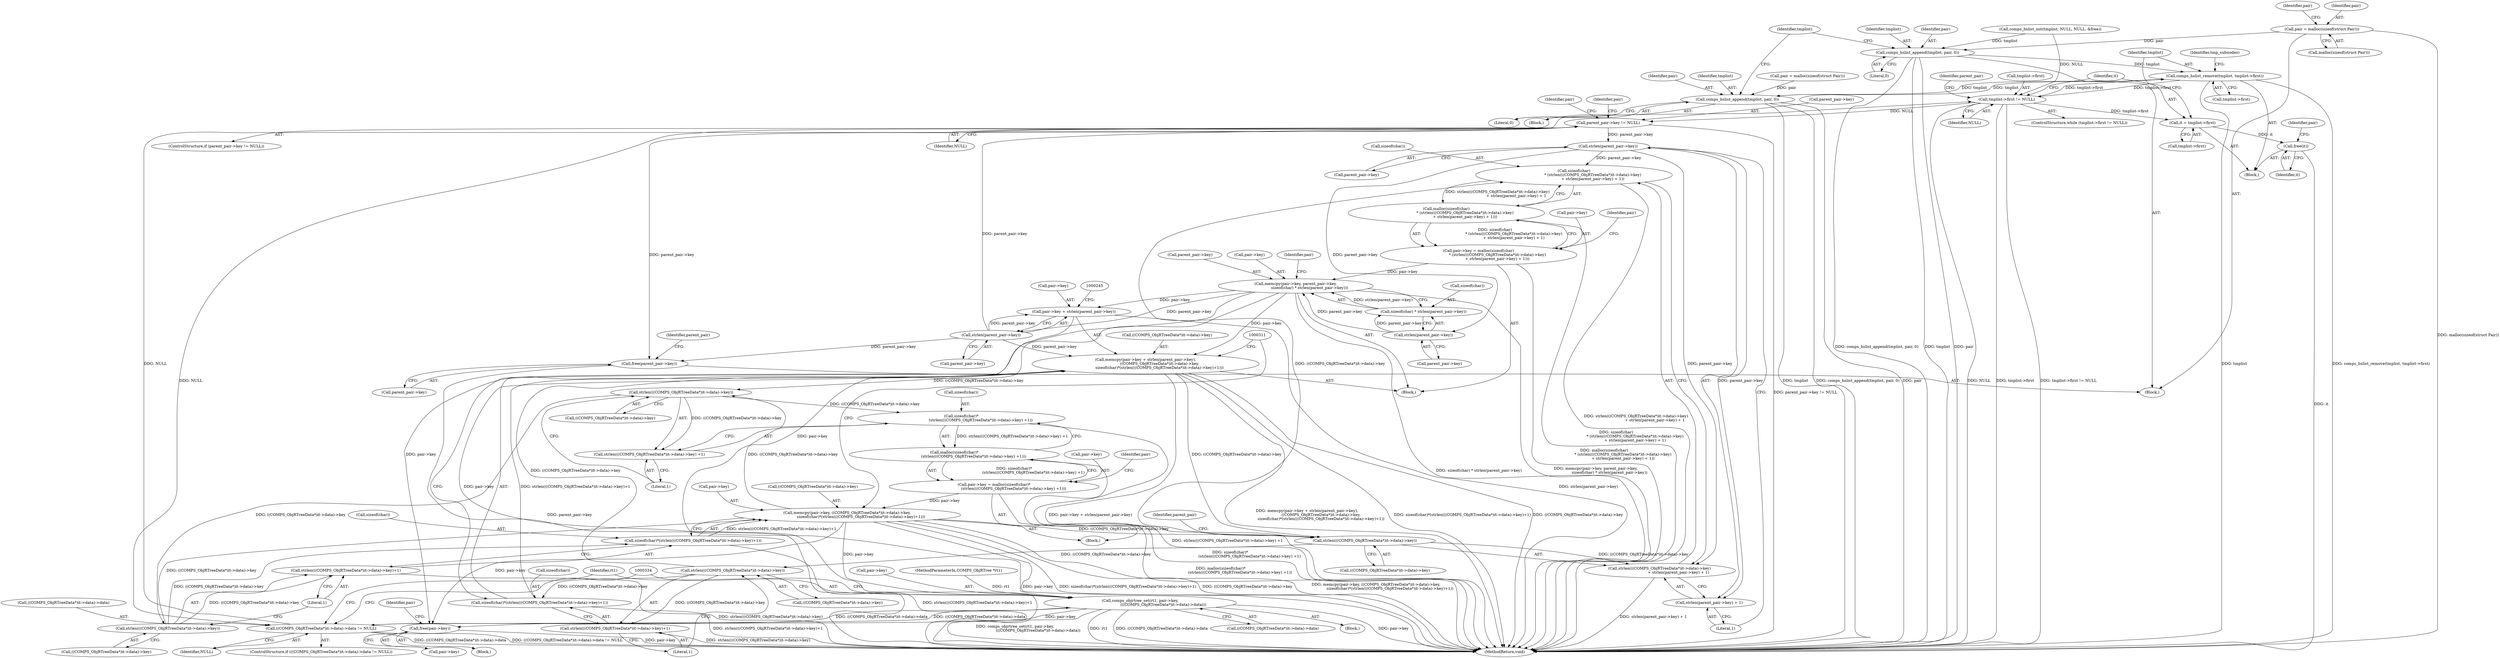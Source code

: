 digraph "0_libcomps_e3a5d056633677959ad924a51758876d415e7046_1@API" {
"1000109" [label="(Call,pair = malloc(sizeof(struct Pair)))"];
"1000135" [label="(Call,comps_hslist_append(tmplist, pair, 0))"];
"1000151" [label="(Call,comps_hslist_remove(tmplist, tmplist->first))"];
"1000140" [label="(Call,tmplist->first != NULL)"];
"1000146" [label="(Call,it = tmplist->first)"];
"1000172" [label="(Call,free(it))"];
"1000191" [label="(Call,parent_pair->key != NULL)"];
"1000215" [label="(Call,strlen(parent_pair->key))"];
"1000202" [label="(Call,sizeof(char)\n                               * (strlen(((COMPS_ObjRTreeData*)it->data)->key)\n                               + strlen(parent_pair->key) + 1))"];
"1000201" [label="(Call,malloc(sizeof(char)\n                               * (strlen(((COMPS_ObjRTreeData*)it->data)->key)\n                               + strlen(parent_pair->key) + 1)))"];
"1000197" [label="(Call,pair->key = malloc(sizeof(char)\n                               * (strlen(((COMPS_ObjRTreeData*)it->data)->key)\n                               + strlen(parent_pair->key) + 1)))"];
"1000220" [label="(Call,memcpy(pair->key, parent_pair->key,\n                       sizeof(char) * strlen(parent_pair->key)))"];
"1000234" [label="(Call,memcpy(pair->key + strlen(parent_pair->key),\n                       ((COMPS_ObjRTreeData*)it->data)->key,\n                       sizeof(char)*(strlen(((COMPS_ObjRTreeData*)it->data)->key)+1)))"];
"1000206" [label="(Call,strlen(((COMPS_ObjRTreeData*)it->data)->key))"];
"1000205" [label="(Call,strlen(((COMPS_ObjRTreeData*)it->data)->key)\n                               + strlen(parent_pair->key) + 1)"];
"1000254" [label="(Call,strlen(((COMPS_ObjRTreeData*)it->data)->key))"];
"1000250" [label="(Call,sizeof(char)*(strlen(((COMPS_ObjRTreeData*)it->data)->key)+1))"];
"1000253" [label="(Call,strlen(((COMPS_ObjRTreeData*)it->data)->key)+1)"];
"1000274" [label="(Call,strlen(((COMPS_ObjRTreeData*)it->data)->key))"];
"1000270" [label="(Call,sizeof(char)*\n                                (strlen(((COMPS_ObjRTreeData*)it->data)->key) +1))"];
"1000269" [label="(Call,malloc(sizeof(char)*\n                                (strlen(((COMPS_ObjRTreeData*)it->data)->key) +1)))"];
"1000265" [label="(Call,pair->key = malloc(sizeof(char)*\n                                (strlen(((COMPS_ObjRTreeData*)it->data)->key) +1)))"];
"1000283" [label="(Call,memcpy(pair->key, ((COMPS_ObjRTreeData*)it->data)->key,\n                       sizeof(char)*(strlen(((COMPS_ObjRTreeData*)it->data)->key)+1)))"];
"1000318" [label="(Call,comps_objrtree_set(rt1, pair->key,\n                                      (((COMPS_ObjRTreeData*)it->data)->data)))"];
"1000308" [label="(Call,((COMPS_ObjRTreeData*)it->data)->data != NULL)"];
"1000347" [label="(Call,free(pair->key))"];
"1000273" [label="(Call,strlen(((COMPS_ObjRTreeData*)it->data)->key) +1)"];
"1000298" [label="(Call,strlen(((COMPS_ObjRTreeData*)it->data)->key))"];
"1000294" [label="(Call,sizeof(char)*(strlen(((COMPS_ObjRTreeData*)it->data)->key)+1))"];
"1000297" [label="(Call,strlen(((COMPS_ObjRTreeData*)it->data)->key)+1)"];
"1000235" [label="(Call,pair->key + strlen(parent_pair->key))"];
"1000239" [label="(Call,strlen(parent_pair->key))"];
"1000353" [label="(Call,free(parent_pair->key))"];
"1000214" [label="(Call,strlen(parent_pair->key) + 1)"];
"1000230" [label="(Call,strlen(parent_pair->key))"];
"1000227" [label="(Call,sizeof(char) * strlen(parent_pair->key))"];
"1000341" [label="(Call,comps_hslist_append(tmplist, pair, 0))"];
"1000109" [label="(Call,pair = malloc(sizeof(struct Pair)))"];
"1000174" [label="(Call,pair = malloc(sizeof(struct Pair)))"];
"1000216" [label="(Call,parent_pair->key)"];
"1000235" [label="(Call,pair->key + strlen(parent_pair->key))"];
"1000146" [label="(Call,it = tmplist->first)"];
"1000138" [label="(Literal,0)"];
"1000234" [label="(Call,memcpy(pair->key + strlen(parent_pair->key),\n                       ((COMPS_ObjRTreeData*)it->data)->key,\n                       sizeof(char)*(strlen(((COMPS_ObjRTreeData*)it->data)->key)+1)))"];
"1000358" [label="(Identifier,parent_pair)"];
"1000173" [label="(Identifier,it)"];
"1000243" [label="(Call,((COMPS_ObjRTreeData*)it->data)->key)"];
"1000237" [label="(Identifier,pair)"];
"1000196" [label="(Block,)"];
"1000199" [label="(Identifier,pair)"];
"1000317" [label="(Block,)"];
"1000197" [label="(Call,pair->key = malloc(sizeof(char)\n                               * (strlen(((COMPS_ObjRTreeData*)it->data)->key)\n                               + strlen(parent_pair->key) + 1)))"];
"1000104" [label="(Block,)"];
"1000227" [label="(Call,sizeof(char) * strlen(parent_pair->key))"];
"1000220" [label="(Call,memcpy(pair->key, parent_pair->key,\n                       sizeof(char) * strlen(parent_pair->key)))"];
"1000236" [label="(Call,pair->key)"];
"1000346" [label="(Block,)"];
"1000140" [label="(Call,tmplist->first != NULL)"];
"1000102" [label="(MethodParameterIn,COMPS_ObjRTree *rt1)"];
"1000262" [label="(Literal,1)"];
"1000250" [label="(Call,sizeof(char)*(strlen(((COMPS_ObjRTreeData*)it->data)->key)+1))"];
"1000151" [label="(Call,comps_hslist_remove(tmplist, tmplist->first))"];
"1000255" [label="(Call,((COMPS_ObjRTreeData*)it->data)->key)"];
"1000273" [label="(Call,strlen(((COMPS_ObjRTreeData*)it->data)->key) +1)"];
"1000270" [label="(Call,sizeof(char)*\n                                (strlen(((COMPS_ObjRTreeData*)it->data)->key) +1))"];
"1000344" [label="(Literal,0)"];
"1000323" [label="(Call,((COMPS_ObjRTreeData*)it->data)->data)"];
"1000239" [label="(Call,strlen(parent_pair->key))"];
"1000353" [label="(Call,free(parent_pair->key))"];
"1000264" [label="(Block,)"];
"1000206" [label="(Call,strlen(((COMPS_ObjRTreeData*)it->data)->key))"];
"1000190" [label="(ControlStructure,if (parent_pair->key != NULL))"];
"1000298" [label="(Call,strlen(((COMPS_ObjRTreeData*)it->data)->key))"];
"1000191" [label="(Call,parent_pair->key != NULL)"];
"1000274" [label="(Call,strlen(((COMPS_ObjRTreeData*)it->data)->key))"];
"1000297" [label="(Call,strlen(((COMPS_ObjRTreeData*)it->data)->key)+1)"];
"1000198" [label="(Call,pair->key)"];
"1000136" [label="(Identifier,tmplist)"];
"1000203" [label="(Call,sizeof(char))"];
"1000116" [label="(Identifier,pair)"];
"1000285" [label="(Identifier,pair)"];
"1000110" [label="(Identifier,pair)"];
"1000343" [label="(Identifier,pair)"];
"1000282" [label="(Literal,1)"];
"1000347" [label="(Call,free(pair->key))"];
"1000284" [label="(Call,pair->key)"];
"1000142" [label="(Identifier,tmplist)"];
"1000253" [label="(Call,strlen(((COMPS_ObjRTreeData*)it->data)->key)+1)"];
"1000153" [label="(Call,tmplist->first)"];
"1000355" [label="(Identifier,parent_pair)"];
"1000299" [label="(Call,((COMPS_ObjRTreeData*)it->data)->key)"];
"1000308" [label="(Call,((COMPS_ObjRTreeData*)it->data)->data != NULL)"];
"1000230" [label="(Call,strlen(parent_pair->key))"];
"1000152" [label="(Identifier,tmplist)"];
"1000147" [label="(Identifier,it)"];
"1000215" [label="(Call,strlen(parent_pair->key))"];
"1000141" [label="(Call,tmplist->first)"];
"1000148" [label="(Call,tmplist->first)"];
"1000251" [label="(Call,sizeof(char))"];
"1000318" [label="(Call,comps_objrtree_set(rt1, pair->key,\n                                      (((COMPS_ObjRTreeData*)it->data)->data)))"];
"1000340" [label="(Block,)"];
"1000307" [label="(ControlStructure,if (((COMPS_ObjRTreeData*)it->data)->data != NULL))"];
"1000224" [label="(Call,parent_pair->key)"];
"1000205" [label="(Call,strlen(((COMPS_ObjRTreeData*)it->data)->key)\n                               + strlen(parent_pair->key) + 1)"];
"1000214" [label="(Call,strlen(parent_pair->key) + 1)"];
"1000287" [label="(Call,((COMPS_ObjRTreeData*)it->data)->key)"];
"1000195" [label="(Identifier,NULL)"];
"1000111" [label="(Call,malloc(sizeof(struct Pair)))"];
"1000320" [label="(Call,pair->key)"];
"1000254" [label="(Call,strlen(((COMPS_ObjRTreeData*)it->data)->key))"];
"1000219" [label="(Literal,1)"];
"1000271" [label="(Call,sizeof(char))"];
"1000240" [label="(Call,parent_pair->key)"];
"1000316" [label="(Identifier,NULL)"];
"1000283" [label="(Call,memcpy(pair->key, ((COMPS_ObjRTreeData*)it->data)->key,\n                       sizeof(char)*(strlen(((COMPS_ObjRTreeData*)it->data)->key)+1)))"];
"1000172" [label="(Call,free(it))"];
"1000221" [label="(Call,pair->key)"];
"1000202" [label="(Call,sizeof(char)\n                               * (strlen(((COMPS_ObjRTreeData*)it->data)->key)\n                               + strlen(parent_pair->key) + 1))"];
"1000217" [label="(Identifier,parent_pair)"];
"1000207" [label="(Call,((COMPS_ObjRTreeData*)it->data)->key)"];
"1000269" [label="(Call,malloc(sizeof(char)*\n                                (strlen(((COMPS_ObjRTreeData*)it->data)->key) +1)))"];
"1000275" [label="(Call,((COMPS_ObjRTreeData*)it->data)->key)"];
"1000294" [label="(Call,sizeof(char)*(strlen(((COMPS_ObjRTreeData*)it->data)->key)+1))"];
"1000354" [label="(Call,parent_pair->key)"];
"1000309" [label="(Call,((COMPS_ObjRTreeData*)it->data)->data)"];
"1000231" [label="(Call,parent_pair->key)"];
"1000175" [label="(Identifier,pair)"];
"1000228" [label="(Call,sizeof(char))"];
"1000139" [label="(ControlStructure,while (tmplist->first != NULL))"];
"1000144" [label="(Identifier,NULL)"];
"1000192" [label="(Call,parent_pair->key)"];
"1000129" [label="(Call,comps_hslist_init(tmplist, NULL, NULL, &free))"];
"1000201" [label="(Call,malloc(sizeof(char)\n                               * (strlen(((COMPS_ObjRTreeData*)it->data)->key)\n                               + strlen(parent_pair->key) + 1)))"];
"1000137" [label="(Identifier,pair)"];
"1000319" [label="(Identifier,rt1)"];
"1000267" [label="(Identifier,pair)"];
"1000222" [label="(Identifier,pair)"];
"1000341" [label="(Call,comps_hslist_append(tmplist, pair, 0))"];
"1000352" [label="(Identifier,pair)"];
"1000157" [label="(Identifier,tmp_subnodes)"];
"1000295" [label="(Call,sizeof(char))"];
"1000348" [label="(Call,pair->key)"];
"1000359" [label="(MethodReturn,void)"];
"1000342" [label="(Identifier,tmplist)"];
"1000135" [label="(Call,comps_hslist_append(tmplist, pair, 0))"];
"1000306" [label="(Literal,1)"];
"1000265" [label="(Call,pair->key = malloc(sizeof(char)*\n                                (strlen(((COMPS_ObjRTreeData*)it->data)->key) +1)))"];
"1000145" [label="(Block,)"];
"1000266" [label="(Call,pair->key)"];
"1000109" -> "1000104"  [label="AST: "];
"1000109" -> "1000111"  [label="CFG: "];
"1000110" -> "1000109"  [label="AST: "];
"1000111" -> "1000109"  [label="AST: "];
"1000116" -> "1000109"  [label="CFG: "];
"1000109" -> "1000359"  [label="DDG: malloc(sizeof(struct Pair))"];
"1000109" -> "1000135"  [label="DDG: pair"];
"1000135" -> "1000104"  [label="AST: "];
"1000135" -> "1000138"  [label="CFG: "];
"1000136" -> "1000135"  [label="AST: "];
"1000137" -> "1000135"  [label="AST: "];
"1000138" -> "1000135"  [label="AST: "];
"1000142" -> "1000135"  [label="CFG: "];
"1000135" -> "1000359"  [label="DDG: comps_hslist_append(tmplist, pair, 0)"];
"1000135" -> "1000359"  [label="DDG: tmplist"];
"1000135" -> "1000359"  [label="DDG: pair"];
"1000129" -> "1000135"  [label="DDG: tmplist"];
"1000135" -> "1000151"  [label="DDG: tmplist"];
"1000151" -> "1000145"  [label="AST: "];
"1000151" -> "1000153"  [label="CFG: "];
"1000152" -> "1000151"  [label="AST: "];
"1000153" -> "1000151"  [label="AST: "];
"1000157" -> "1000151"  [label="CFG: "];
"1000151" -> "1000359"  [label="DDG: comps_hslist_remove(tmplist, tmplist->first)"];
"1000151" -> "1000359"  [label="DDG: tmplist"];
"1000151" -> "1000140"  [label="DDG: tmplist->first"];
"1000341" -> "1000151"  [label="DDG: tmplist"];
"1000140" -> "1000151"  [label="DDG: tmplist->first"];
"1000151" -> "1000341"  [label="DDG: tmplist"];
"1000140" -> "1000139"  [label="AST: "];
"1000140" -> "1000144"  [label="CFG: "];
"1000141" -> "1000140"  [label="AST: "];
"1000144" -> "1000140"  [label="AST: "];
"1000147" -> "1000140"  [label="CFG: "];
"1000355" -> "1000140"  [label="CFG: "];
"1000140" -> "1000359"  [label="DDG: tmplist->first"];
"1000140" -> "1000359"  [label="DDG: tmplist->first != NULL"];
"1000140" -> "1000359"  [label="DDG: NULL"];
"1000308" -> "1000140"  [label="DDG: NULL"];
"1000129" -> "1000140"  [label="DDG: NULL"];
"1000140" -> "1000146"  [label="DDG: tmplist->first"];
"1000140" -> "1000191"  [label="DDG: NULL"];
"1000146" -> "1000145"  [label="AST: "];
"1000146" -> "1000148"  [label="CFG: "];
"1000147" -> "1000146"  [label="AST: "];
"1000148" -> "1000146"  [label="AST: "];
"1000152" -> "1000146"  [label="CFG: "];
"1000146" -> "1000172"  [label="DDG: it"];
"1000172" -> "1000145"  [label="AST: "];
"1000172" -> "1000173"  [label="CFG: "];
"1000173" -> "1000172"  [label="AST: "];
"1000175" -> "1000172"  [label="CFG: "];
"1000172" -> "1000359"  [label="DDG: it"];
"1000191" -> "1000190"  [label="AST: "];
"1000191" -> "1000195"  [label="CFG: "];
"1000192" -> "1000191"  [label="AST: "];
"1000195" -> "1000191"  [label="AST: "];
"1000199" -> "1000191"  [label="CFG: "];
"1000267" -> "1000191"  [label="CFG: "];
"1000191" -> "1000359"  [label="DDG: parent_pair->key != NULL"];
"1000239" -> "1000191"  [label="DDG: parent_pair->key"];
"1000191" -> "1000215"  [label="DDG: parent_pair->key"];
"1000191" -> "1000308"  [label="DDG: NULL"];
"1000191" -> "1000353"  [label="DDG: parent_pair->key"];
"1000215" -> "1000214"  [label="AST: "];
"1000215" -> "1000216"  [label="CFG: "];
"1000216" -> "1000215"  [label="AST: "];
"1000219" -> "1000215"  [label="CFG: "];
"1000215" -> "1000202"  [label="DDG: parent_pair->key"];
"1000215" -> "1000205"  [label="DDG: parent_pair->key"];
"1000215" -> "1000214"  [label="DDG: parent_pair->key"];
"1000215" -> "1000230"  [label="DDG: parent_pair->key"];
"1000202" -> "1000201"  [label="AST: "];
"1000202" -> "1000205"  [label="CFG: "];
"1000203" -> "1000202"  [label="AST: "];
"1000205" -> "1000202"  [label="AST: "];
"1000201" -> "1000202"  [label="CFG: "];
"1000202" -> "1000359"  [label="DDG: strlen(((COMPS_ObjRTreeData*)it->data)->key)\n                               + strlen(parent_pair->key) + 1"];
"1000202" -> "1000201"  [label="DDG: strlen(((COMPS_ObjRTreeData*)it->data)->key)\n                               + strlen(parent_pair->key) + 1"];
"1000206" -> "1000202"  [label="DDG: ((COMPS_ObjRTreeData*)it->data)->key"];
"1000201" -> "1000197"  [label="AST: "];
"1000197" -> "1000201"  [label="CFG: "];
"1000201" -> "1000359"  [label="DDG: sizeof(char)\n                               * (strlen(((COMPS_ObjRTreeData*)it->data)->key)\n                               + strlen(parent_pair->key) + 1)"];
"1000201" -> "1000197"  [label="DDG: sizeof(char)\n                               * (strlen(((COMPS_ObjRTreeData*)it->data)->key)\n                               + strlen(parent_pair->key) + 1)"];
"1000197" -> "1000196"  [label="AST: "];
"1000198" -> "1000197"  [label="AST: "];
"1000222" -> "1000197"  [label="CFG: "];
"1000197" -> "1000359"  [label="DDG: malloc(sizeof(char)\n                               * (strlen(((COMPS_ObjRTreeData*)it->data)->key)\n                               + strlen(parent_pair->key) + 1))"];
"1000197" -> "1000220"  [label="DDG: pair->key"];
"1000220" -> "1000196"  [label="AST: "];
"1000220" -> "1000227"  [label="CFG: "];
"1000221" -> "1000220"  [label="AST: "];
"1000224" -> "1000220"  [label="AST: "];
"1000227" -> "1000220"  [label="AST: "];
"1000237" -> "1000220"  [label="CFG: "];
"1000220" -> "1000359"  [label="DDG: sizeof(char) * strlen(parent_pair->key)"];
"1000220" -> "1000359"  [label="DDG: memcpy(pair->key, parent_pair->key,\n                       sizeof(char) * strlen(parent_pair->key))"];
"1000230" -> "1000220"  [label="DDG: parent_pair->key"];
"1000227" -> "1000220"  [label="DDG: strlen(parent_pair->key)"];
"1000220" -> "1000234"  [label="DDG: pair->key"];
"1000220" -> "1000235"  [label="DDG: pair->key"];
"1000220" -> "1000239"  [label="DDG: parent_pair->key"];
"1000220" -> "1000318"  [label="DDG: pair->key"];
"1000220" -> "1000347"  [label="DDG: pair->key"];
"1000234" -> "1000196"  [label="AST: "];
"1000234" -> "1000250"  [label="CFG: "];
"1000235" -> "1000234"  [label="AST: "];
"1000243" -> "1000234"  [label="AST: "];
"1000250" -> "1000234"  [label="AST: "];
"1000311" -> "1000234"  [label="CFG: "];
"1000234" -> "1000359"  [label="DDG: pair->key + strlen(parent_pair->key)"];
"1000234" -> "1000359"  [label="DDG: memcpy(pair->key + strlen(parent_pair->key),\n                       ((COMPS_ObjRTreeData*)it->data)->key,\n                       sizeof(char)*(strlen(((COMPS_ObjRTreeData*)it->data)->key)+1))"];
"1000234" -> "1000359"  [label="DDG: sizeof(char)*(strlen(((COMPS_ObjRTreeData*)it->data)->key)+1)"];
"1000234" -> "1000359"  [label="DDG: ((COMPS_ObjRTreeData*)it->data)->key"];
"1000234" -> "1000206"  [label="DDG: ((COMPS_ObjRTreeData*)it->data)->key"];
"1000239" -> "1000234"  [label="DDG: parent_pair->key"];
"1000254" -> "1000234"  [label="DDG: ((COMPS_ObjRTreeData*)it->data)->key"];
"1000250" -> "1000234"  [label="DDG: strlen(((COMPS_ObjRTreeData*)it->data)->key)+1"];
"1000234" -> "1000274"  [label="DDG: ((COMPS_ObjRTreeData*)it->data)->key"];
"1000206" -> "1000205"  [label="AST: "];
"1000206" -> "1000207"  [label="CFG: "];
"1000207" -> "1000206"  [label="AST: "];
"1000217" -> "1000206"  [label="CFG: "];
"1000206" -> "1000205"  [label="DDG: ((COMPS_ObjRTreeData*)it->data)->key"];
"1000283" -> "1000206"  [label="DDG: ((COMPS_ObjRTreeData*)it->data)->key"];
"1000206" -> "1000254"  [label="DDG: ((COMPS_ObjRTreeData*)it->data)->key"];
"1000205" -> "1000214"  [label="CFG: "];
"1000214" -> "1000205"  [label="AST: "];
"1000205" -> "1000359"  [label="DDG: strlen(parent_pair->key) + 1"];
"1000254" -> "1000253"  [label="AST: "];
"1000254" -> "1000255"  [label="CFG: "];
"1000255" -> "1000254"  [label="AST: "];
"1000262" -> "1000254"  [label="CFG: "];
"1000254" -> "1000250"  [label="DDG: ((COMPS_ObjRTreeData*)it->data)->key"];
"1000254" -> "1000253"  [label="DDG: ((COMPS_ObjRTreeData*)it->data)->key"];
"1000250" -> "1000253"  [label="CFG: "];
"1000251" -> "1000250"  [label="AST: "];
"1000253" -> "1000250"  [label="AST: "];
"1000250" -> "1000359"  [label="DDG: strlen(((COMPS_ObjRTreeData*)it->data)->key)+1"];
"1000253" -> "1000262"  [label="CFG: "];
"1000262" -> "1000253"  [label="AST: "];
"1000253" -> "1000359"  [label="DDG: strlen(((COMPS_ObjRTreeData*)it->data)->key)"];
"1000274" -> "1000273"  [label="AST: "];
"1000274" -> "1000275"  [label="CFG: "];
"1000275" -> "1000274"  [label="AST: "];
"1000282" -> "1000274"  [label="CFG: "];
"1000274" -> "1000270"  [label="DDG: ((COMPS_ObjRTreeData*)it->data)->key"];
"1000274" -> "1000273"  [label="DDG: ((COMPS_ObjRTreeData*)it->data)->key"];
"1000283" -> "1000274"  [label="DDG: ((COMPS_ObjRTreeData*)it->data)->key"];
"1000274" -> "1000298"  [label="DDG: ((COMPS_ObjRTreeData*)it->data)->key"];
"1000270" -> "1000269"  [label="AST: "];
"1000270" -> "1000273"  [label="CFG: "];
"1000271" -> "1000270"  [label="AST: "];
"1000273" -> "1000270"  [label="AST: "];
"1000269" -> "1000270"  [label="CFG: "];
"1000270" -> "1000359"  [label="DDG: strlen(((COMPS_ObjRTreeData*)it->data)->key) +1"];
"1000270" -> "1000269"  [label="DDG: strlen(((COMPS_ObjRTreeData*)it->data)->key) +1"];
"1000269" -> "1000265"  [label="AST: "];
"1000265" -> "1000269"  [label="CFG: "];
"1000269" -> "1000359"  [label="DDG: sizeof(char)*\n                                (strlen(((COMPS_ObjRTreeData*)it->data)->key) +1)"];
"1000269" -> "1000265"  [label="DDG: sizeof(char)*\n                                (strlen(((COMPS_ObjRTreeData*)it->data)->key) +1)"];
"1000265" -> "1000264"  [label="AST: "];
"1000266" -> "1000265"  [label="AST: "];
"1000285" -> "1000265"  [label="CFG: "];
"1000265" -> "1000359"  [label="DDG: malloc(sizeof(char)*\n                                (strlen(((COMPS_ObjRTreeData*)it->data)->key) +1))"];
"1000265" -> "1000283"  [label="DDG: pair->key"];
"1000283" -> "1000264"  [label="AST: "];
"1000283" -> "1000294"  [label="CFG: "];
"1000284" -> "1000283"  [label="AST: "];
"1000287" -> "1000283"  [label="AST: "];
"1000294" -> "1000283"  [label="AST: "];
"1000311" -> "1000283"  [label="CFG: "];
"1000283" -> "1000359"  [label="DDG: pair->key"];
"1000283" -> "1000359"  [label="DDG: sizeof(char)*(strlen(((COMPS_ObjRTreeData*)it->data)->key)+1)"];
"1000283" -> "1000359"  [label="DDG: ((COMPS_ObjRTreeData*)it->data)->key"];
"1000283" -> "1000359"  [label="DDG: memcpy(pair->key, ((COMPS_ObjRTreeData*)it->data)->key,\n                       sizeof(char)*(strlen(((COMPS_ObjRTreeData*)it->data)->key)+1))"];
"1000298" -> "1000283"  [label="DDG: ((COMPS_ObjRTreeData*)it->data)->key"];
"1000294" -> "1000283"  [label="DDG: strlen(((COMPS_ObjRTreeData*)it->data)->key)+1"];
"1000283" -> "1000318"  [label="DDG: pair->key"];
"1000283" -> "1000347"  [label="DDG: pair->key"];
"1000318" -> "1000317"  [label="AST: "];
"1000318" -> "1000323"  [label="CFG: "];
"1000319" -> "1000318"  [label="AST: "];
"1000320" -> "1000318"  [label="AST: "];
"1000323" -> "1000318"  [label="AST: "];
"1000334" -> "1000318"  [label="CFG: "];
"1000318" -> "1000359"  [label="DDG: comps_objrtree_set(rt1, pair->key,\n                                      (((COMPS_ObjRTreeData*)it->data)->data))"];
"1000318" -> "1000359"  [label="DDG: rt1"];
"1000318" -> "1000359"  [label="DDG: ((COMPS_ObjRTreeData*)it->data)->data"];
"1000318" -> "1000359"  [label="DDG: pair->key"];
"1000318" -> "1000308"  [label="DDG: ((COMPS_ObjRTreeData*)it->data)->data"];
"1000102" -> "1000318"  [label="DDG: rt1"];
"1000308" -> "1000318"  [label="DDG: ((COMPS_ObjRTreeData*)it->data)->data"];
"1000318" -> "1000347"  [label="DDG: pair->key"];
"1000308" -> "1000307"  [label="AST: "];
"1000308" -> "1000316"  [label="CFG: "];
"1000309" -> "1000308"  [label="AST: "];
"1000316" -> "1000308"  [label="AST: "];
"1000319" -> "1000308"  [label="CFG: "];
"1000334" -> "1000308"  [label="CFG: "];
"1000308" -> "1000359"  [label="DDG: ((COMPS_ObjRTreeData*)it->data)->data"];
"1000308" -> "1000359"  [label="DDG: ((COMPS_ObjRTreeData*)it->data)->data != NULL"];
"1000347" -> "1000346"  [label="AST: "];
"1000347" -> "1000348"  [label="CFG: "];
"1000348" -> "1000347"  [label="AST: "];
"1000352" -> "1000347"  [label="CFG: "];
"1000347" -> "1000359"  [label="DDG: pair->key"];
"1000273" -> "1000282"  [label="CFG: "];
"1000282" -> "1000273"  [label="AST: "];
"1000298" -> "1000297"  [label="AST: "];
"1000298" -> "1000299"  [label="CFG: "];
"1000299" -> "1000298"  [label="AST: "];
"1000306" -> "1000298"  [label="CFG: "];
"1000298" -> "1000294"  [label="DDG: ((COMPS_ObjRTreeData*)it->data)->key"];
"1000298" -> "1000297"  [label="DDG: ((COMPS_ObjRTreeData*)it->data)->key"];
"1000294" -> "1000297"  [label="CFG: "];
"1000295" -> "1000294"  [label="AST: "];
"1000297" -> "1000294"  [label="AST: "];
"1000294" -> "1000359"  [label="DDG: strlen(((COMPS_ObjRTreeData*)it->data)->key)+1"];
"1000297" -> "1000306"  [label="CFG: "];
"1000306" -> "1000297"  [label="AST: "];
"1000297" -> "1000359"  [label="DDG: strlen(((COMPS_ObjRTreeData*)it->data)->key)"];
"1000235" -> "1000239"  [label="CFG: "];
"1000236" -> "1000235"  [label="AST: "];
"1000239" -> "1000235"  [label="AST: "];
"1000245" -> "1000235"  [label="CFG: "];
"1000235" -> "1000359"  [label="DDG: pair->key"];
"1000235" -> "1000359"  [label="DDG: strlen(parent_pair->key)"];
"1000239" -> "1000235"  [label="DDG: parent_pair->key"];
"1000239" -> "1000240"  [label="CFG: "];
"1000240" -> "1000239"  [label="AST: "];
"1000239" -> "1000353"  [label="DDG: parent_pair->key"];
"1000353" -> "1000104"  [label="AST: "];
"1000353" -> "1000354"  [label="CFG: "];
"1000354" -> "1000353"  [label="AST: "];
"1000358" -> "1000353"  [label="CFG: "];
"1000353" -> "1000359"  [label="DDG: parent_pair->key"];
"1000214" -> "1000219"  [label="CFG: "];
"1000219" -> "1000214"  [label="AST: "];
"1000230" -> "1000227"  [label="AST: "];
"1000230" -> "1000231"  [label="CFG: "];
"1000231" -> "1000230"  [label="AST: "];
"1000227" -> "1000230"  [label="CFG: "];
"1000230" -> "1000227"  [label="DDG: parent_pair->key"];
"1000228" -> "1000227"  [label="AST: "];
"1000341" -> "1000340"  [label="AST: "];
"1000341" -> "1000344"  [label="CFG: "];
"1000342" -> "1000341"  [label="AST: "];
"1000343" -> "1000341"  [label="AST: "];
"1000344" -> "1000341"  [label="AST: "];
"1000142" -> "1000341"  [label="CFG: "];
"1000341" -> "1000359"  [label="DDG: pair"];
"1000341" -> "1000359"  [label="DDG: tmplist"];
"1000341" -> "1000359"  [label="DDG: comps_hslist_append(tmplist, pair, 0)"];
"1000174" -> "1000341"  [label="DDG: pair"];
}
